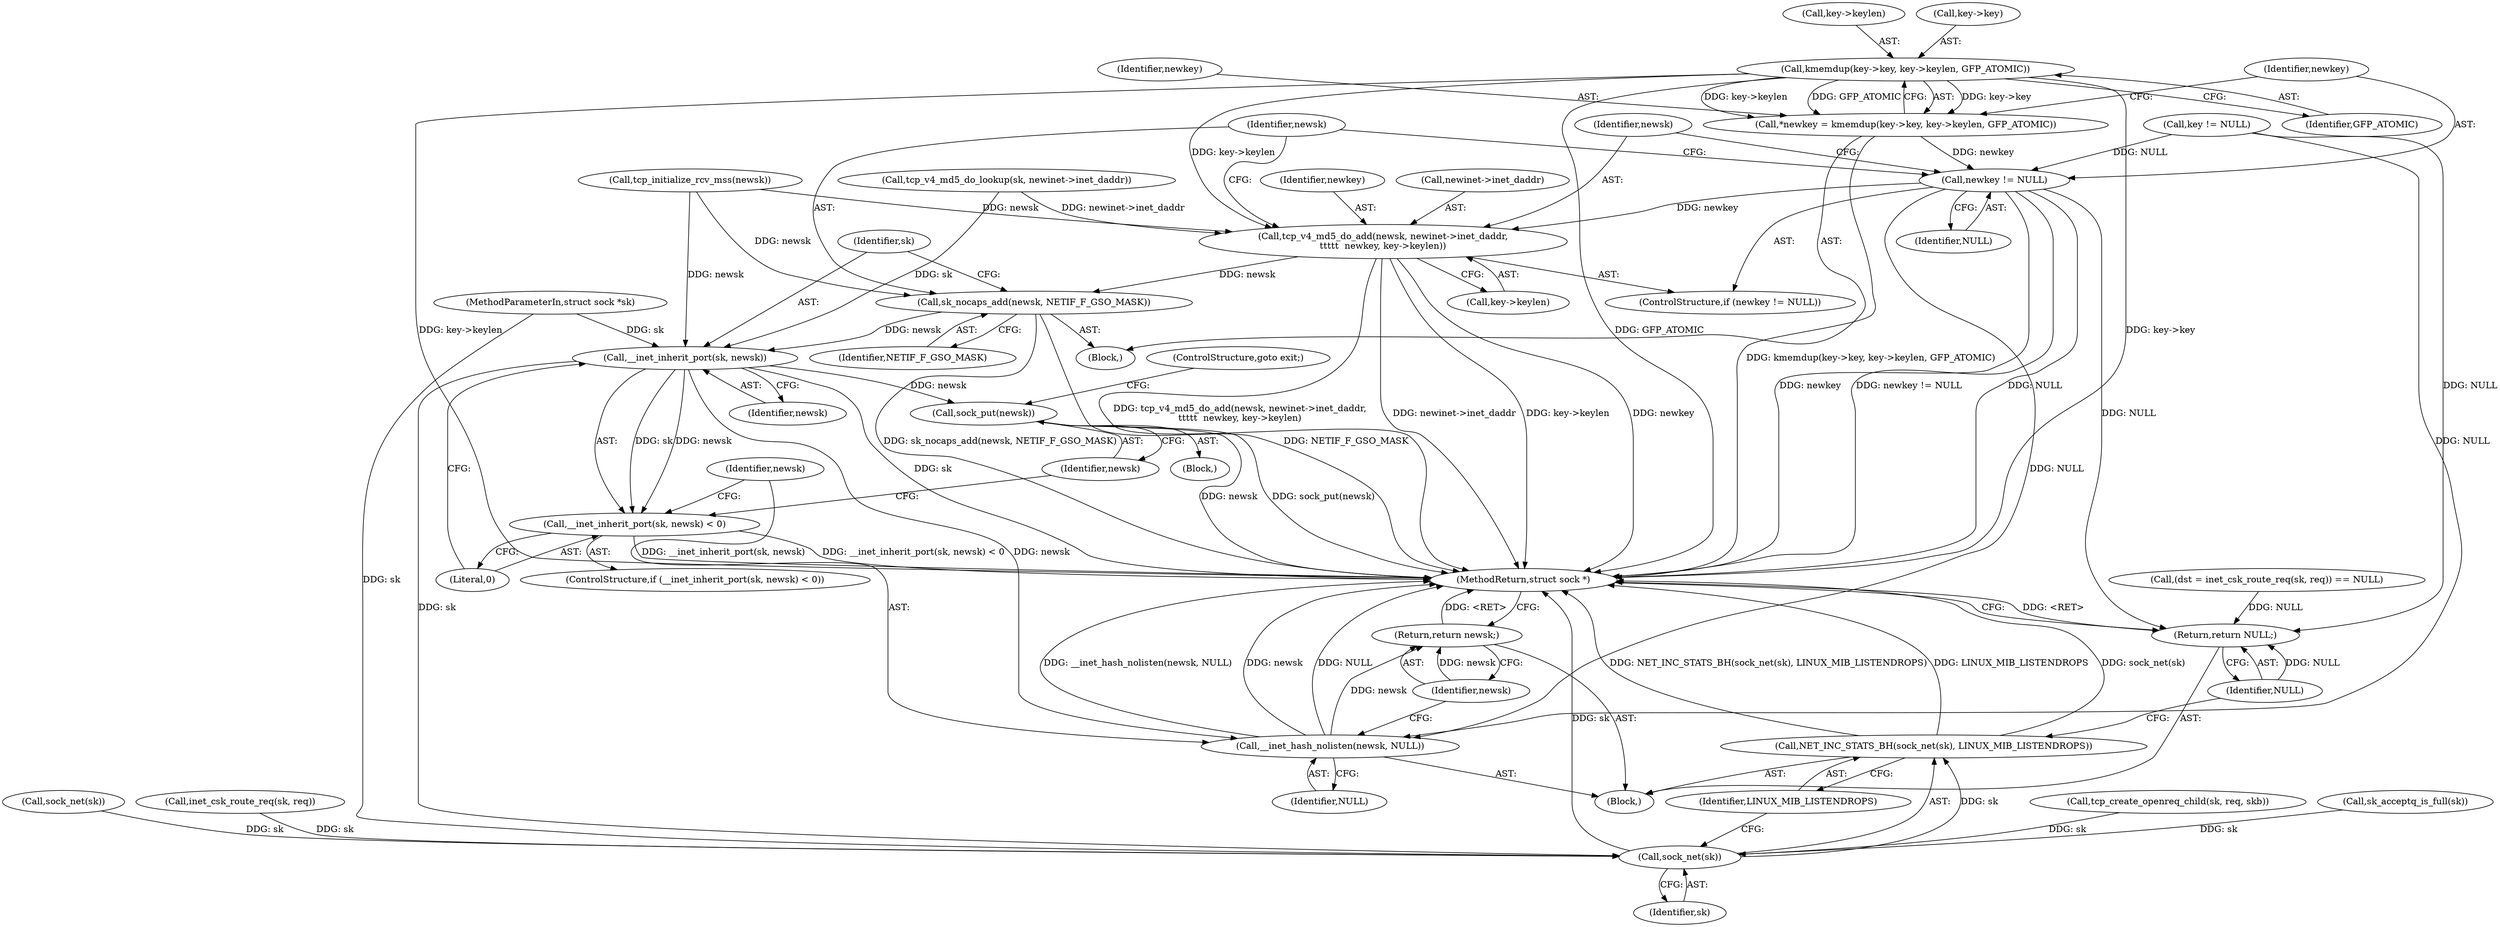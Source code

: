 digraph "0_linux_f6d8bd051c391c1c0458a30b2a7abcd939329259_31@pointer" {
"1000294" [label="(Call,kmemdup(key->key, key->keylen, GFP_ATOMIC))"];
"1000292" [label="(Call,*newkey = kmemdup(key->key, key->keylen, GFP_ATOMIC))"];
"1000303" [label="(Call,newkey != NULL)"];
"1000306" [label="(Call,tcp_v4_md5_do_add(newsk, newinet->inet_daddr,\n\t\t\t\t\t  newkey, key->keylen))"];
"1000315" [label="(Call,sk_nocaps_add(newsk, NETIF_F_GSO_MASK))"];
"1000320" [label="(Call,__inet_inherit_port(sk, newsk))"];
"1000319" [label="(Call,__inet_inherit_port(sk, newsk) < 0)"];
"1000325" [label="(Call,sock_put(newsk))"];
"1000328" [label="(Call,__inet_hash_nolisten(newsk, NULL))"];
"1000331" [label="(Return,return newsk;)"];
"1000343" [label="(Call,sock_net(sk))"];
"1000342" [label="(Call,NET_INC_STATS_BH(sock_net(sk), LINUX_MIB_LISTENDROPS))"];
"1000346" [label="(Return,return NULL;)"];
"1000335" [label="(Call,sock_net(sk))"];
"1000125" [label="(Call,inet_csk_route_req(sk, req))"];
"1000311" [label="(Identifier,newkey)"];
"1000348" [label="(MethodReturn,struct sock *)"];
"1000302" [label="(ControlStructure,if (newkey != NULL))"];
"1000343" [label="(Call,sock_net(sk))"];
"1000328" [label="(Call,__inet_hash_nolisten(newsk, NULL))"];
"1000315" [label="(Call,sk_nocaps_add(newsk, NETIF_F_GSO_MASK))"];
"1000342" [label="(Call,NET_INC_STATS_BH(sock_net(sk), LINUX_MIB_LISTENDROPS))"];
"1000316" [label="(Identifier,newsk)"];
"1000306" [label="(Call,tcp_v4_md5_do_add(newsk, newinet->inet_daddr,\n\t\t\t\t\t  newkey, key->keylen))"];
"1000303" [label="(Call,newkey != NULL)"];
"1000323" [label="(Literal,0)"];
"1000304" [label="(Identifier,newkey)"];
"1000122" [label="(Call,(dst = inet_csk_route_req(sk, req)) == NULL)"];
"1000293" [label="(Identifier,newkey)"];
"1000287" [label="(Call,key != NULL)"];
"1000298" [label="(Call,key->keylen)"];
"1000347" [label="(Identifier,NULL)"];
"1000346" [label="(Return,return NULL;)"];
"1000317" [label="(Identifier,NETIF_F_GSO_MASK)"];
"1000312" [label="(Call,key->keylen)"];
"1000277" [label="(Call,tcp_initialize_rcv_mss(newsk))"];
"1000330" [label="(Identifier,NULL)"];
"1000281" [label="(Call,tcp_v4_md5_do_lookup(sk, newinet->inet_daddr))"];
"1000319" [label="(Call,__inet_inherit_port(sk, newsk) < 0)"];
"1000292" [label="(Call,*newkey = kmemdup(key->key, key->keylen, GFP_ATOMIC))"];
"1000295" [label="(Call,key->key)"];
"1000345" [label="(Identifier,LINUX_MIB_LISTENDROPS)"];
"1000103" [label="(MethodParameterIn,struct sock *sk)"];
"1000308" [label="(Call,newinet->inet_daddr)"];
"1000344" [label="(Identifier,sk)"];
"1000324" [label="(Block,)"];
"1000325" [label="(Call,sock_put(newsk))"];
"1000318" [label="(ControlStructure,if (__inet_inherit_port(sk, newsk) < 0))"];
"1000301" [label="(Identifier,GFP_ATOMIC)"];
"1000307" [label="(Identifier,newsk)"];
"1000320" [label="(Call,__inet_inherit_port(sk, newsk))"];
"1000332" [label="(Identifier,newsk)"];
"1000132" [label="(Call,tcp_create_openreq_child(sk, req, skb))"];
"1000115" [label="(Call,sk_acceptq_is_full(sk))"];
"1000321" [label="(Identifier,sk)"];
"1000329" [label="(Identifier,newsk)"];
"1000294" [label="(Call,kmemdup(key->key, key->keylen, GFP_ATOMIC))"];
"1000331" [label="(Return,return newsk;)"];
"1000290" [label="(Block,)"];
"1000305" [label="(Identifier,NULL)"];
"1000322" [label="(Identifier,newsk)"];
"1000327" [label="(ControlStructure,goto exit;)"];
"1000107" [label="(Block,)"];
"1000326" [label="(Identifier,newsk)"];
"1000294" -> "1000292"  [label="AST: "];
"1000294" -> "1000301"  [label="CFG: "];
"1000295" -> "1000294"  [label="AST: "];
"1000298" -> "1000294"  [label="AST: "];
"1000301" -> "1000294"  [label="AST: "];
"1000292" -> "1000294"  [label="CFG: "];
"1000294" -> "1000348"  [label="DDG: key->keylen"];
"1000294" -> "1000348"  [label="DDG: GFP_ATOMIC"];
"1000294" -> "1000348"  [label="DDG: key->key"];
"1000294" -> "1000292"  [label="DDG: key->key"];
"1000294" -> "1000292"  [label="DDG: key->keylen"];
"1000294" -> "1000292"  [label="DDG: GFP_ATOMIC"];
"1000294" -> "1000306"  [label="DDG: key->keylen"];
"1000292" -> "1000290"  [label="AST: "];
"1000293" -> "1000292"  [label="AST: "];
"1000304" -> "1000292"  [label="CFG: "];
"1000292" -> "1000348"  [label="DDG: kmemdup(key->key, key->keylen, GFP_ATOMIC)"];
"1000292" -> "1000303"  [label="DDG: newkey"];
"1000303" -> "1000302"  [label="AST: "];
"1000303" -> "1000305"  [label="CFG: "];
"1000304" -> "1000303"  [label="AST: "];
"1000305" -> "1000303"  [label="AST: "];
"1000307" -> "1000303"  [label="CFG: "];
"1000316" -> "1000303"  [label="CFG: "];
"1000303" -> "1000348"  [label="DDG: newkey"];
"1000303" -> "1000348"  [label="DDG: newkey != NULL"];
"1000303" -> "1000348"  [label="DDG: NULL"];
"1000287" -> "1000303"  [label="DDG: NULL"];
"1000303" -> "1000306"  [label="DDG: newkey"];
"1000303" -> "1000328"  [label="DDG: NULL"];
"1000303" -> "1000346"  [label="DDG: NULL"];
"1000306" -> "1000302"  [label="AST: "];
"1000306" -> "1000312"  [label="CFG: "];
"1000307" -> "1000306"  [label="AST: "];
"1000308" -> "1000306"  [label="AST: "];
"1000311" -> "1000306"  [label="AST: "];
"1000312" -> "1000306"  [label="AST: "];
"1000316" -> "1000306"  [label="CFG: "];
"1000306" -> "1000348"  [label="DDG: key->keylen"];
"1000306" -> "1000348"  [label="DDG: newkey"];
"1000306" -> "1000348"  [label="DDG: tcp_v4_md5_do_add(newsk, newinet->inet_daddr,\n\t\t\t\t\t  newkey, key->keylen)"];
"1000306" -> "1000348"  [label="DDG: newinet->inet_daddr"];
"1000277" -> "1000306"  [label="DDG: newsk"];
"1000281" -> "1000306"  [label="DDG: newinet->inet_daddr"];
"1000306" -> "1000315"  [label="DDG: newsk"];
"1000315" -> "1000290"  [label="AST: "];
"1000315" -> "1000317"  [label="CFG: "];
"1000316" -> "1000315"  [label="AST: "];
"1000317" -> "1000315"  [label="AST: "];
"1000321" -> "1000315"  [label="CFG: "];
"1000315" -> "1000348"  [label="DDG: sk_nocaps_add(newsk, NETIF_F_GSO_MASK)"];
"1000315" -> "1000348"  [label="DDG: NETIF_F_GSO_MASK"];
"1000277" -> "1000315"  [label="DDG: newsk"];
"1000315" -> "1000320"  [label="DDG: newsk"];
"1000320" -> "1000319"  [label="AST: "];
"1000320" -> "1000322"  [label="CFG: "];
"1000321" -> "1000320"  [label="AST: "];
"1000322" -> "1000320"  [label="AST: "];
"1000323" -> "1000320"  [label="CFG: "];
"1000320" -> "1000348"  [label="DDG: sk"];
"1000320" -> "1000319"  [label="DDG: sk"];
"1000320" -> "1000319"  [label="DDG: newsk"];
"1000281" -> "1000320"  [label="DDG: sk"];
"1000103" -> "1000320"  [label="DDG: sk"];
"1000277" -> "1000320"  [label="DDG: newsk"];
"1000320" -> "1000325"  [label="DDG: newsk"];
"1000320" -> "1000328"  [label="DDG: newsk"];
"1000320" -> "1000343"  [label="DDG: sk"];
"1000319" -> "1000318"  [label="AST: "];
"1000319" -> "1000323"  [label="CFG: "];
"1000323" -> "1000319"  [label="AST: "];
"1000326" -> "1000319"  [label="CFG: "];
"1000329" -> "1000319"  [label="CFG: "];
"1000319" -> "1000348"  [label="DDG: __inet_inherit_port(sk, newsk) < 0"];
"1000319" -> "1000348"  [label="DDG: __inet_inherit_port(sk, newsk)"];
"1000325" -> "1000324"  [label="AST: "];
"1000325" -> "1000326"  [label="CFG: "];
"1000326" -> "1000325"  [label="AST: "];
"1000327" -> "1000325"  [label="CFG: "];
"1000325" -> "1000348"  [label="DDG: newsk"];
"1000325" -> "1000348"  [label="DDG: sock_put(newsk)"];
"1000328" -> "1000107"  [label="AST: "];
"1000328" -> "1000330"  [label="CFG: "];
"1000329" -> "1000328"  [label="AST: "];
"1000330" -> "1000328"  [label="AST: "];
"1000332" -> "1000328"  [label="CFG: "];
"1000328" -> "1000348"  [label="DDG: __inet_hash_nolisten(newsk, NULL)"];
"1000328" -> "1000348"  [label="DDG: newsk"];
"1000328" -> "1000348"  [label="DDG: NULL"];
"1000287" -> "1000328"  [label="DDG: NULL"];
"1000328" -> "1000331"  [label="DDG: newsk"];
"1000331" -> "1000107"  [label="AST: "];
"1000331" -> "1000332"  [label="CFG: "];
"1000332" -> "1000331"  [label="AST: "];
"1000348" -> "1000331"  [label="CFG: "];
"1000331" -> "1000348"  [label="DDG: <RET>"];
"1000332" -> "1000331"  [label="DDG: newsk"];
"1000343" -> "1000342"  [label="AST: "];
"1000343" -> "1000344"  [label="CFG: "];
"1000344" -> "1000343"  [label="AST: "];
"1000345" -> "1000343"  [label="CFG: "];
"1000343" -> "1000348"  [label="DDG: sk"];
"1000343" -> "1000342"  [label="DDG: sk"];
"1000125" -> "1000343"  [label="DDG: sk"];
"1000335" -> "1000343"  [label="DDG: sk"];
"1000132" -> "1000343"  [label="DDG: sk"];
"1000115" -> "1000343"  [label="DDG: sk"];
"1000103" -> "1000343"  [label="DDG: sk"];
"1000342" -> "1000107"  [label="AST: "];
"1000342" -> "1000345"  [label="CFG: "];
"1000345" -> "1000342"  [label="AST: "];
"1000347" -> "1000342"  [label="CFG: "];
"1000342" -> "1000348"  [label="DDG: sock_net(sk)"];
"1000342" -> "1000348"  [label="DDG: NET_INC_STATS_BH(sock_net(sk), LINUX_MIB_LISTENDROPS)"];
"1000342" -> "1000348"  [label="DDG: LINUX_MIB_LISTENDROPS"];
"1000346" -> "1000107"  [label="AST: "];
"1000346" -> "1000347"  [label="CFG: "];
"1000347" -> "1000346"  [label="AST: "];
"1000348" -> "1000346"  [label="CFG: "];
"1000346" -> "1000348"  [label="DDG: <RET>"];
"1000347" -> "1000346"  [label="DDG: NULL"];
"1000287" -> "1000346"  [label="DDG: NULL"];
"1000122" -> "1000346"  [label="DDG: NULL"];
}
